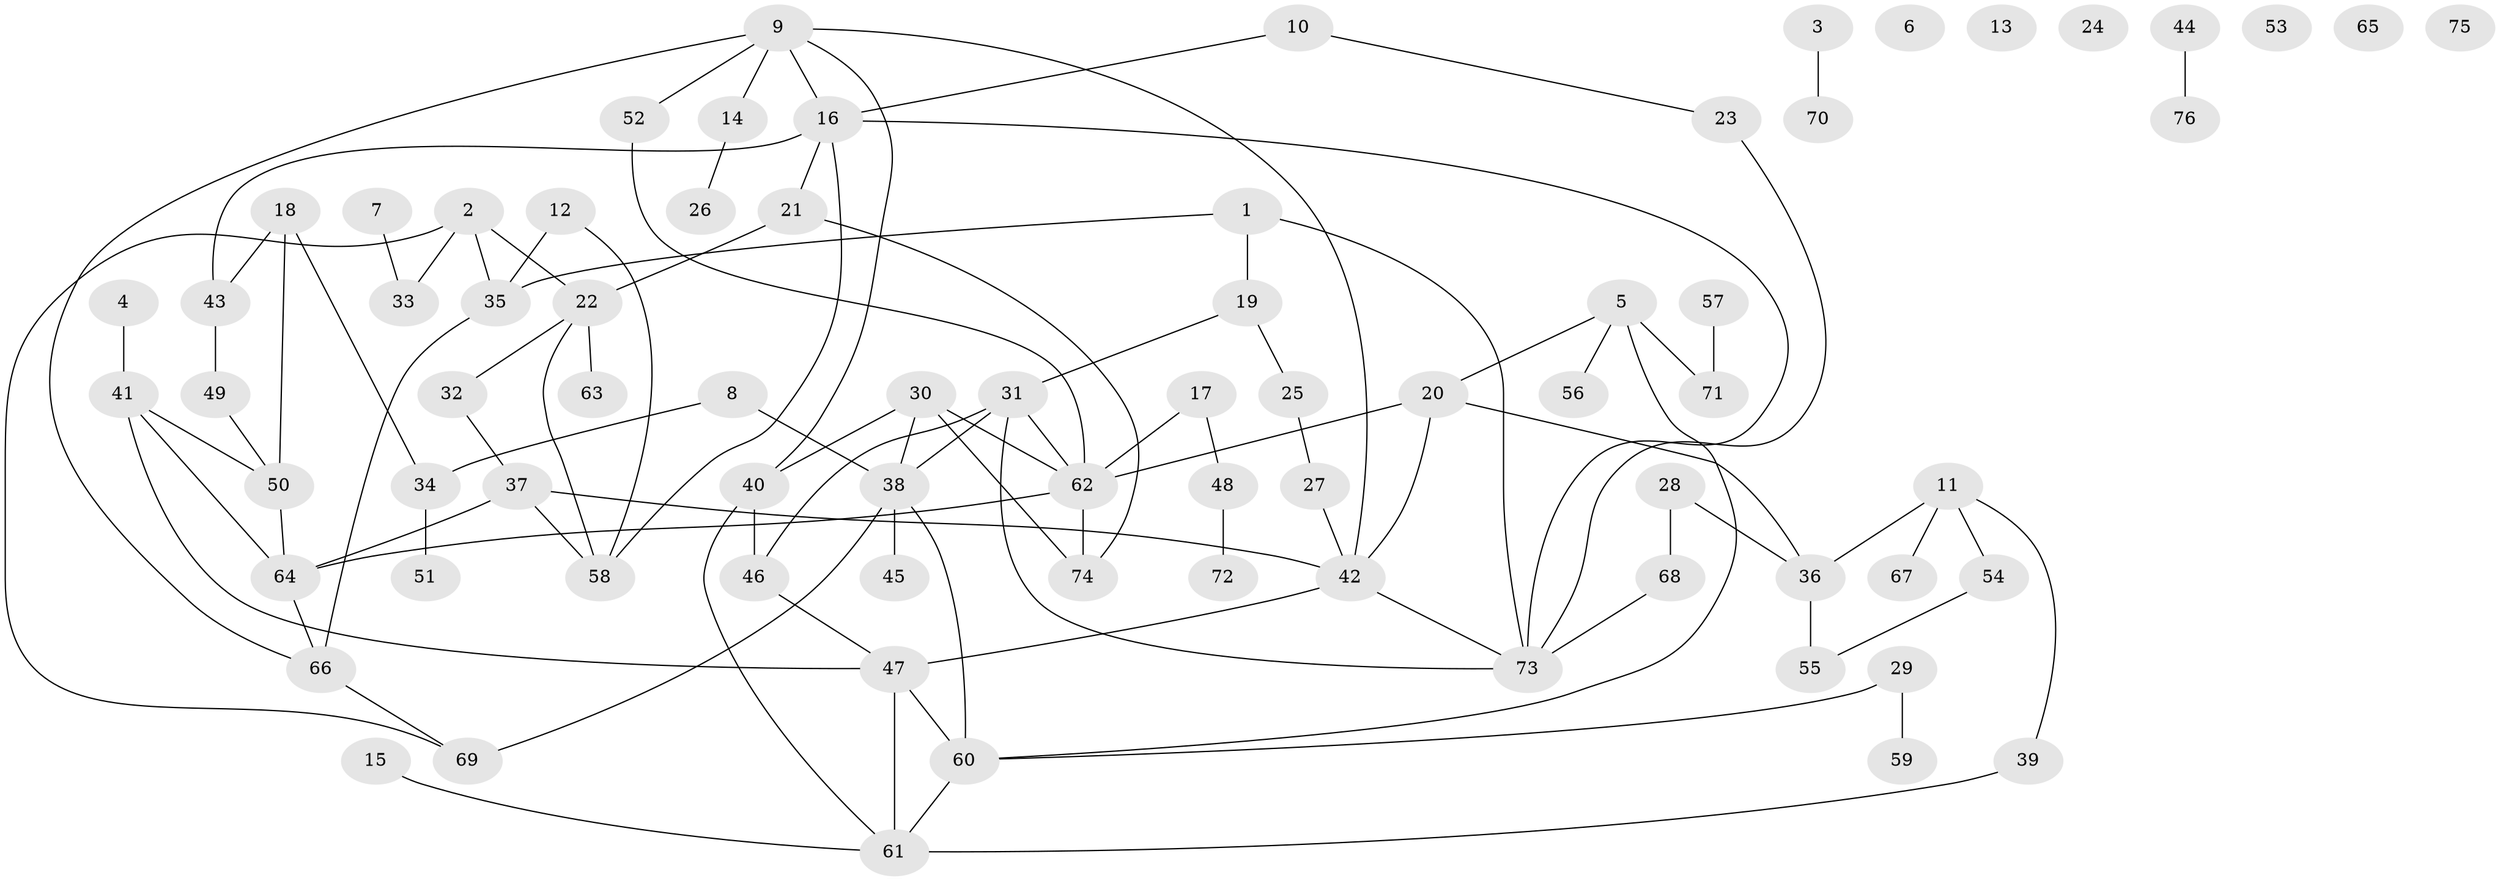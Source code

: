 // coarse degree distribution, {3: 0.12244897959183673, 5: 0.04081632653061224, 0: 0.16326530612244897, 1: 0.1836734693877551, 10: 0.02040816326530612, 2: 0.1836734693877551, 4: 0.10204081632653061, 7: 0.10204081632653061, 6: 0.061224489795918366, 8: 0.02040816326530612}
// Generated by graph-tools (version 1.1) at 2025/41/03/06/25 10:41:22]
// undirected, 76 vertices, 101 edges
graph export_dot {
graph [start="1"]
  node [color=gray90,style=filled];
  1;
  2;
  3;
  4;
  5;
  6;
  7;
  8;
  9;
  10;
  11;
  12;
  13;
  14;
  15;
  16;
  17;
  18;
  19;
  20;
  21;
  22;
  23;
  24;
  25;
  26;
  27;
  28;
  29;
  30;
  31;
  32;
  33;
  34;
  35;
  36;
  37;
  38;
  39;
  40;
  41;
  42;
  43;
  44;
  45;
  46;
  47;
  48;
  49;
  50;
  51;
  52;
  53;
  54;
  55;
  56;
  57;
  58;
  59;
  60;
  61;
  62;
  63;
  64;
  65;
  66;
  67;
  68;
  69;
  70;
  71;
  72;
  73;
  74;
  75;
  76;
  1 -- 19;
  1 -- 35;
  1 -- 73;
  2 -- 22;
  2 -- 33;
  2 -- 35;
  2 -- 69;
  3 -- 70;
  4 -- 41;
  5 -- 20;
  5 -- 56;
  5 -- 60;
  5 -- 71;
  7 -- 33;
  8 -- 34;
  8 -- 38;
  9 -- 14;
  9 -- 16;
  9 -- 40;
  9 -- 42;
  9 -- 52;
  9 -- 66;
  10 -- 16;
  10 -- 23;
  11 -- 36;
  11 -- 39;
  11 -- 54;
  11 -- 67;
  12 -- 35;
  12 -- 58;
  14 -- 26;
  15 -- 61;
  16 -- 21;
  16 -- 43;
  16 -- 58;
  16 -- 73;
  17 -- 48;
  17 -- 62;
  18 -- 34;
  18 -- 43;
  18 -- 50;
  19 -- 25;
  19 -- 31;
  20 -- 36;
  20 -- 42;
  20 -- 62;
  21 -- 22;
  21 -- 74;
  22 -- 32;
  22 -- 58;
  22 -- 63;
  23 -- 73;
  25 -- 27;
  27 -- 42;
  28 -- 36;
  28 -- 68;
  29 -- 59;
  29 -- 60;
  30 -- 38;
  30 -- 40;
  30 -- 62;
  30 -- 74;
  31 -- 38;
  31 -- 46;
  31 -- 62;
  31 -- 73;
  32 -- 37;
  34 -- 51;
  35 -- 66;
  36 -- 55;
  37 -- 42;
  37 -- 58;
  37 -- 64;
  38 -- 45;
  38 -- 60;
  38 -- 69;
  39 -- 61;
  40 -- 46;
  40 -- 61;
  41 -- 47;
  41 -- 50;
  41 -- 64;
  42 -- 47;
  42 -- 73;
  43 -- 49;
  44 -- 76;
  46 -- 47;
  47 -- 60;
  47 -- 61;
  48 -- 72;
  49 -- 50;
  50 -- 64;
  52 -- 62;
  54 -- 55;
  57 -- 71;
  60 -- 61;
  62 -- 64;
  62 -- 74;
  64 -- 66;
  66 -- 69;
  68 -- 73;
}
